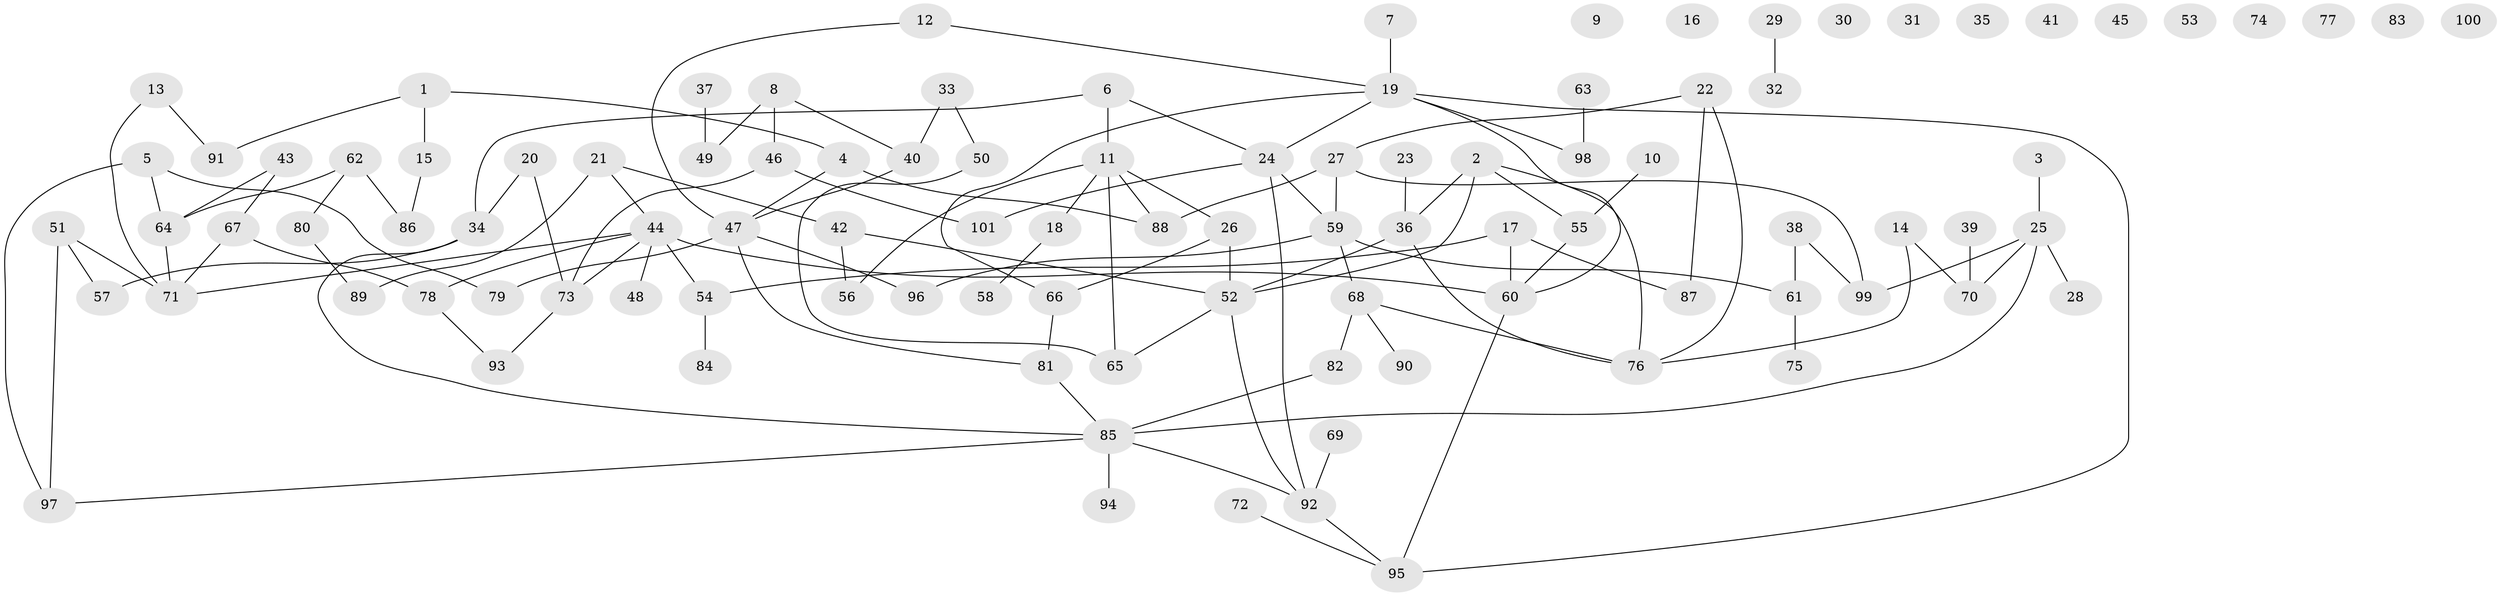 // coarse degree distribution, {3: 0.3793103448275862, 6: 0.10344827586206896, 2: 0.1724137931034483, 4: 0.08620689655172414, 1: 0.1724137931034483, 5: 0.034482758620689655, 7: 0.034482758620689655, 8: 0.017241379310344827}
// Generated by graph-tools (version 1.1) at 2025/35/03/04/25 23:35:56]
// undirected, 101 vertices, 125 edges
graph export_dot {
  node [color=gray90,style=filled];
  1;
  2;
  3;
  4;
  5;
  6;
  7;
  8;
  9;
  10;
  11;
  12;
  13;
  14;
  15;
  16;
  17;
  18;
  19;
  20;
  21;
  22;
  23;
  24;
  25;
  26;
  27;
  28;
  29;
  30;
  31;
  32;
  33;
  34;
  35;
  36;
  37;
  38;
  39;
  40;
  41;
  42;
  43;
  44;
  45;
  46;
  47;
  48;
  49;
  50;
  51;
  52;
  53;
  54;
  55;
  56;
  57;
  58;
  59;
  60;
  61;
  62;
  63;
  64;
  65;
  66;
  67;
  68;
  69;
  70;
  71;
  72;
  73;
  74;
  75;
  76;
  77;
  78;
  79;
  80;
  81;
  82;
  83;
  84;
  85;
  86;
  87;
  88;
  89;
  90;
  91;
  92;
  93;
  94;
  95;
  96;
  97;
  98;
  99;
  100;
  101;
  1 -- 4;
  1 -- 15;
  1 -- 91;
  2 -- 36;
  2 -- 52;
  2 -- 55;
  2 -- 76;
  3 -- 25;
  4 -- 47;
  4 -- 88;
  5 -- 64;
  5 -- 79;
  5 -- 97;
  6 -- 11;
  6 -- 24;
  6 -- 34;
  7 -- 19;
  8 -- 40;
  8 -- 46;
  8 -- 49;
  10 -- 55;
  11 -- 18;
  11 -- 26;
  11 -- 56;
  11 -- 65;
  11 -- 88;
  12 -- 19;
  12 -- 47;
  13 -- 71;
  13 -- 91;
  14 -- 70;
  14 -- 76;
  15 -- 86;
  17 -- 54;
  17 -- 60;
  17 -- 87;
  18 -- 58;
  19 -- 24;
  19 -- 60;
  19 -- 66;
  19 -- 95;
  19 -- 98;
  20 -- 34;
  20 -- 73;
  21 -- 42;
  21 -- 44;
  21 -- 89;
  22 -- 27;
  22 -- 76;
  22 -- 87;
  23 -- 36;
  24 -- 59;
  24 -- 92;
  24 -- 101;
  25 -- 28;
  25 -- 70;
  25 -- 85;
  25 -- 99;
  26 -- 52;
  26 -- 66;
  27 -- 59;
  27 -- 88;
  27 -- 99;
  29 -- 32;
  33 -- 40;
  33 -- 50;
  34 -- 57;
  34 -- 85;
  36 -- 52;
  36 -- 76;
  37 -- 49;
  38 -- 61;
  38 -- 99;
  39 -- 70;
  40 -- 47;
  42 -- 52;
  42 -- 56;
  43 -- 64;
  43 -- 67;
  44 -- 48;
  44 -- 54;
  44 -- 60;
  44 -- 71;
  44 -- 73;
  44 -- 78;
  46 -- 73;
  46 -- 101;
  47 -- 79;
  47 -- 81;
  47 -- 96;
  50 -- 65;
  51 -- 57;
  51 -- 71;
  51 -- 97;
  52 -- 65;
  52 -- 92;
  54 -- 84;
  55 -- 60;
  59 -- 61;
  59 -- 68;
  59 -- 96;
  60 -- 95;
  61 -- 75;
  62 -- 64;
  62 -- 80;
  62 -- 86;
  63 -- 98;
  64 -- 71;
  66 -- 81;
  67 -- 71;
  67 -- 78;
  68 -- 76;
  68 -- 82;
  68 -- 90;
  69 -- 92;
  72 -- 95;
  73 -- 93;
  78 -- 93;
  80 -- 89;
  81 -- 85;
  82 -- 85;
  85 -- 92;
  85 -- 94;
  85 -- 97;
  92 -- 95;
}
